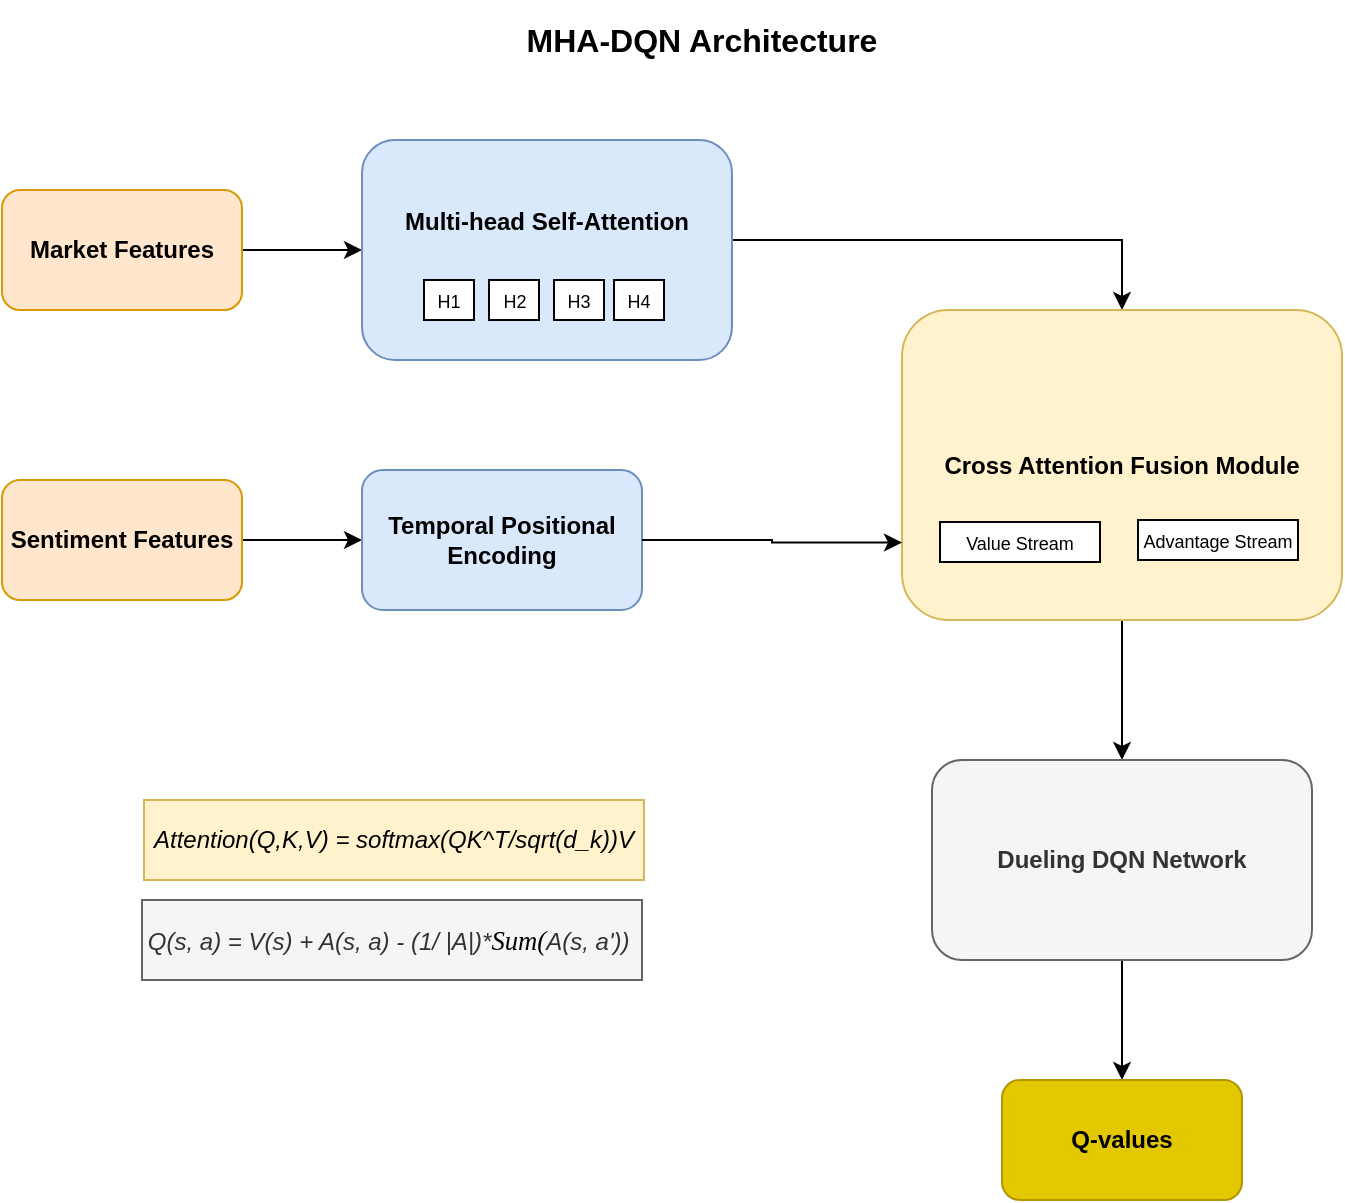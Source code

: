 <mxfile version="28.1.2">
  <diagram name="Page-1" id="IDdGzsCMI2-DNWBRzEll">
    <mxGraphModel dx="1018" dy="777" grid="1" gridSize="10" guides="1" tooltips="1" connect="1" arrows="1" fold="1" page="1" pageScale="1" pageWidth="850" pageHeight="1100" math="0" shadow="0">
      <root>
        <mxCell id="0" />
        <mxCell id="1" parent="0" />
        <mxCell id="LxmmPh7CMpaAkyLT1L6L-12" value="" style="edgeStyle=orthogonalEdgeStyle;rounded=0;orthogonalLoop=1;jettySize=auto;html=1;" edge="1" parent="1" source="LxmmPh7CMpaAkyLT1L6L-2" target="LxmmPh7CMpaAkyLT1L6L-5">
          <mxGeometry relative="1" as="geometry">
            <Array as="points">
              <mxPoint x="620" y="240" />
            </Array>
          </mxGeometry>
        </mxCell>
        <mxCell id="LxmmPh7CMpaAkyLT1L6L-15" value="" style="edgeStyle=orthogonalEdgeStyle;rounded=0;orthogonalLoop=1;jettySize=auto;html=1;" edge="1" parent="1" source="LxmmPh7CMpaAkyLT1L6L-3" target="LxmmPh7CMpaAkyLT1L6L-6">
          <mxGeometry relative="1" as="geometry" />
        </mxCell>
        <mxCell id="LxmmPh7CMpaAkyLT1L6L-3" value="&lt;b&gt;Sentiment Features&lt;/b&gt;" style="rounded=1;whiteSpace=wrap;html=1;fillColor=#ffe6cc;strokeColor=#d79b00;" vertex="1" parent="1">
          <mxGeometry x="60" y="360" width="120" height="60" as="geometry" />
        </mxCell>
        <mxCell id="LxmmPh7CMpaAkyLT1L6L-14" value="" style="edgeStyle=orthogonalEdgeStyle;rounded=0;orthogonalLoop=1;jettySize=auto;html=1;" edge="1" parent="1" source="LxmmPh7CMpaAkyLT1L6L-4" target="LxmmPh7CMpaAkyLT1L6L-2">
          <mxGeometry relative="1" as="geometry" />
        </mxCell>
        <mxCell id="LxmmPh7CMpaAkyLT1L6L-4" value="&lt;b&gt;Market Features&lt;/b&gt;" style="rounded=1;whiteSpace=wrap;html=1;fillColor=#ffe6cc;strokeColor=#d79b00;" vertex="1" parent="1">
          <mxGeometry x="60" y="215" width="120" height="60" as="geometry" />
        </mxCell>
        <mxCell id="LxmmPh7CMpaAkyLT1L6L-11" value="" style="edgeStyle=orthogonalEdgeStyle;rounded=0;orthogonalLoop=1;jettySize=auto;html=1;" edge="1" parent="1" source="LxmmPh7CMpaAkyLT1L6L-5" target="LxmmPh7CMpaAkyLT1L6L-7">
          <mxGeometry relative="1" as="geometry" />
        </mxCell>
        <mxCell id="LxmmPh7CMpaAkyLT1L6L-5" value="&lt;b&gt;Cross Attention Fusion Module&lt;/b&gt;" style="rounded=1;whiteSpace=wrap;html=1;fillColor=#fff2cc;strokeColor=#d6b656;" vertex="1" parent="1">
          <mxGeometry x="510" y="275" width="220" height="155" as="geometry" />
        </mxCell>
        <mxCell id="LxmmPh7CMpaAkyLT1L6L-6" value="&lt;b&gt;Temporal Positional Encoding&lt;/b&gt;" style="rounded=1;whiteSpace=wrap;html=1;fillColor=#dae8fc;strokeColor=#6c8ebf;" vertex="1" parent="1">
          <mxGeometry x="240" y="355" width="140" height="70" as="geometry" />
        </mxCell>
        <mxCell id="LxmmPh7CMpaAkyLT1L6L-10" value="" style="edgeStyle=orthogonalEdgeStyle;rounded=0;orthogonalLoop=1;jettySize=auto;html=1;" edge="1" parent="1" source="LxmmPh7CMpaAkyLT1L6L-7" target="LxmmPh7CMpaAkyLT1L6L-8">
          <mxGeometry relative="1" as="geometry" />
        </mxCell>
        <mxCell id="LxmmPh7CMpaAkyLT1L6L-7" value="&lt;b&gt;Dueling DQN Network&lt;/b&gt;" style="rounded=1;whiteSpace=wrap;html=1;fillColor=#f5f5f5;fontColor=#333333;strokeColor=#666666;" vertex="1" parent="1">
          <mxGeometry x="525" y="500" width="190" height="100" as="geometry" />
        </mxCell>
        <mxCell id="LxmmPh7CMpaAkyLT1L6L-8" value="&lt;b&gt;Q-values&lt;/b&gt;" style="rounded=1;whiteSpace=wrap;html=1;fillColor=#e3c800;fontColor=#000000;strokeColor=#B09500;" vertex="1" parent="1">
          <mxGeometry x="560" y="660" width="120" height="60" as="geometry" />
        </mxCell>
        <mxCell id="LxmmPh7CMpaAkyLT1L6L-13" style="edgeStyle=orthogonalEdgeStyle;rounded=0;orthogonalLoop=1;jettySize=auto;html=1;entryX=0;entryY=0.75;entryDx=0;entryDy=0;" edge="1" parent="1" source="LxmmPh7CMpaAkyLT1L6L-6" target="LxmmPh7CMpaAkyLT1L6L-5">
          <mxGeometry relative="1" as="geometry" />
        </mxCell>
        <mxCell id="LxmmPh7CMpaAkyLT1L6L-2" value="&lt;b&gt;Multi-head Self-Attention&lt;/b&gt;&lt;div&gt;&lt;b&gt;&lt;br&gt;&lt;/b&gt;&lt;/div&gt;&lt;div&gt;&lt;br&gt;&lt;/div&gt;" style="rounded=1;whiteSpace=wrap;html=1;fillColor=#dae8fc;strokeColor=#6c8ebf;" vertex="1" parent="1">
          <mxGeometry x="240" y="190" width="185" height="110" as="geometry" />
        </mxCell>
        <mxCell id="LxmmPh7CMpaAkyLT1L6L-20" value="&lt;font style=&quot;font-size: 9px;&quot;&gt;H1&lt;/font&gt;" style="whiteSpace=wrap;html=1;" vertex="1" parent="1">
          <mxGeometry x="271" y="260" width="25" height="20" as="geometry" />
        </mxCell>
        <mxCell id="LxmmPh7CMpaAkyLT1L6L-21" value="&lt;font style=&quot;font-size: 9px;&quot;&gt;H3&lt;/font&gt;" style="whiteSpace=wrap;html=1;" vertex="1" parent="1">
          <mxGeometry x="336" y="260" width="25" height="20" as="geometry" />
        </mxCell>
        <mxCell id="LxmmPh7CMpaAkyLT1L6L-22" value="&lt;font style=&quot;font-size: 9px;&quot;&gt;H2&lt;/font&gt;" style="whiteSpace=wrap;html=1;" vertex="1" parent="1">
          <mxGeometry x="303.5" y="260" width="25" height="20" as="geometry" />
        </mxCell>
        <mxCell id="LxmmPh7CMpaAkyLT1L6L-23" value="&lt;font style=&quot;font-size: 9px;&quot;&gt;H4&lt;/font&gt;" style="whiteSpace=wrap;html=1;" vertex="1" parent="1">
          <mxGeometry x="366" y="260" width="25" height="20" as="geometry" />
        </mxCell>
        <mxCell id="LxmmPh7CMpaAkyLT1L6L-25" value="&lt;font style=&quot;font-size: 9px;&quot;&gt;Advantage Stream&lt;/font&gt;" style="whiteSpace=wrap;html=1;" vertex="1" parent="1">
          <mxGeometry x="628" y="380" width="80" height="20" as="geometry" />
        </mxCell>
        <mxCell id="LxmmPh7CMpaAkyLT1L6L-26" value="&lt;font style=&quot;font-size: 9px;&quot;&gt;Value Stream&lt;/font&gt;" style="whiteSpace=wrap;html=1;" vertex="1" parent="1">
          <mxGeometry x="529" y="381" width="80" height="20" as="geometry" />
        </mxCell>
        <mxCell id="LxmmPh7CMpaAkyLT1L6L-28" value="&lt;b&gt;&lt;font style=&quot;font-size: 16px;&quot;&gt;MHA-DQN Architecture&lt;/font&gt;&lt;/b&gt;" style="text;html=1;align=center;verticalAlign=middle;whiteSpace=wrap;rounded=0;" vertex="1" parent="1">
          <mxGeometry x="240" y="120" width="340" height="40" as="geometry" />
        </mxCell>
        <mxCell id="LxmmPh7CMpaAkyLT1L6L-29" value="&lt;i&gt;Q(s, a) = V(s) + A(s, a) - (1/ |A|)*&lt;span style=&quot;font-family: Cambria, serif; font-size: 11pt; background-color: transparent; color: light-dark(rgb(0, 0, 0), rgb(255, 255, 255));&quot;&gt;&lt;span style=&quot;font-size: 10pt; line-height: 15.333px; font-family: Symbol;&quot;&gt;Sum(&lt;/span&gt;&lt;/span&gt;A(s, a&#39;))&amp;nbsp;&lt;/i&gt;" style="rounded=0;whiteSpace=wrap;html=1;fillColor=#f5f5f5;strokeColor=#666666;fontColor=#333333;" vertex="1" parent="1">
          <mxGeometry x="130" y="570" width="250" height="40" as="geometry" />
        </mxCell>
        <mxCell id="LxmmPh7CMpaAkyLT1L6L-31" value="&lt;i&gt;Attention(Q,K,V) = softmax(QK^T/sqrt(d_k))V&lt;/i&gt;" style="rounded=0;whiteSpace=wrap;html=1;fillColor=#fff2cc;strokeColor=#d6b656;" vertex="1" parent="1">
          <mxGeometry x="131" y="520" width="250" height="40" as="geometry" />
        </mxCell>
      </root>
    </mxGraphModel>
  </diagram>
</mxfile>
